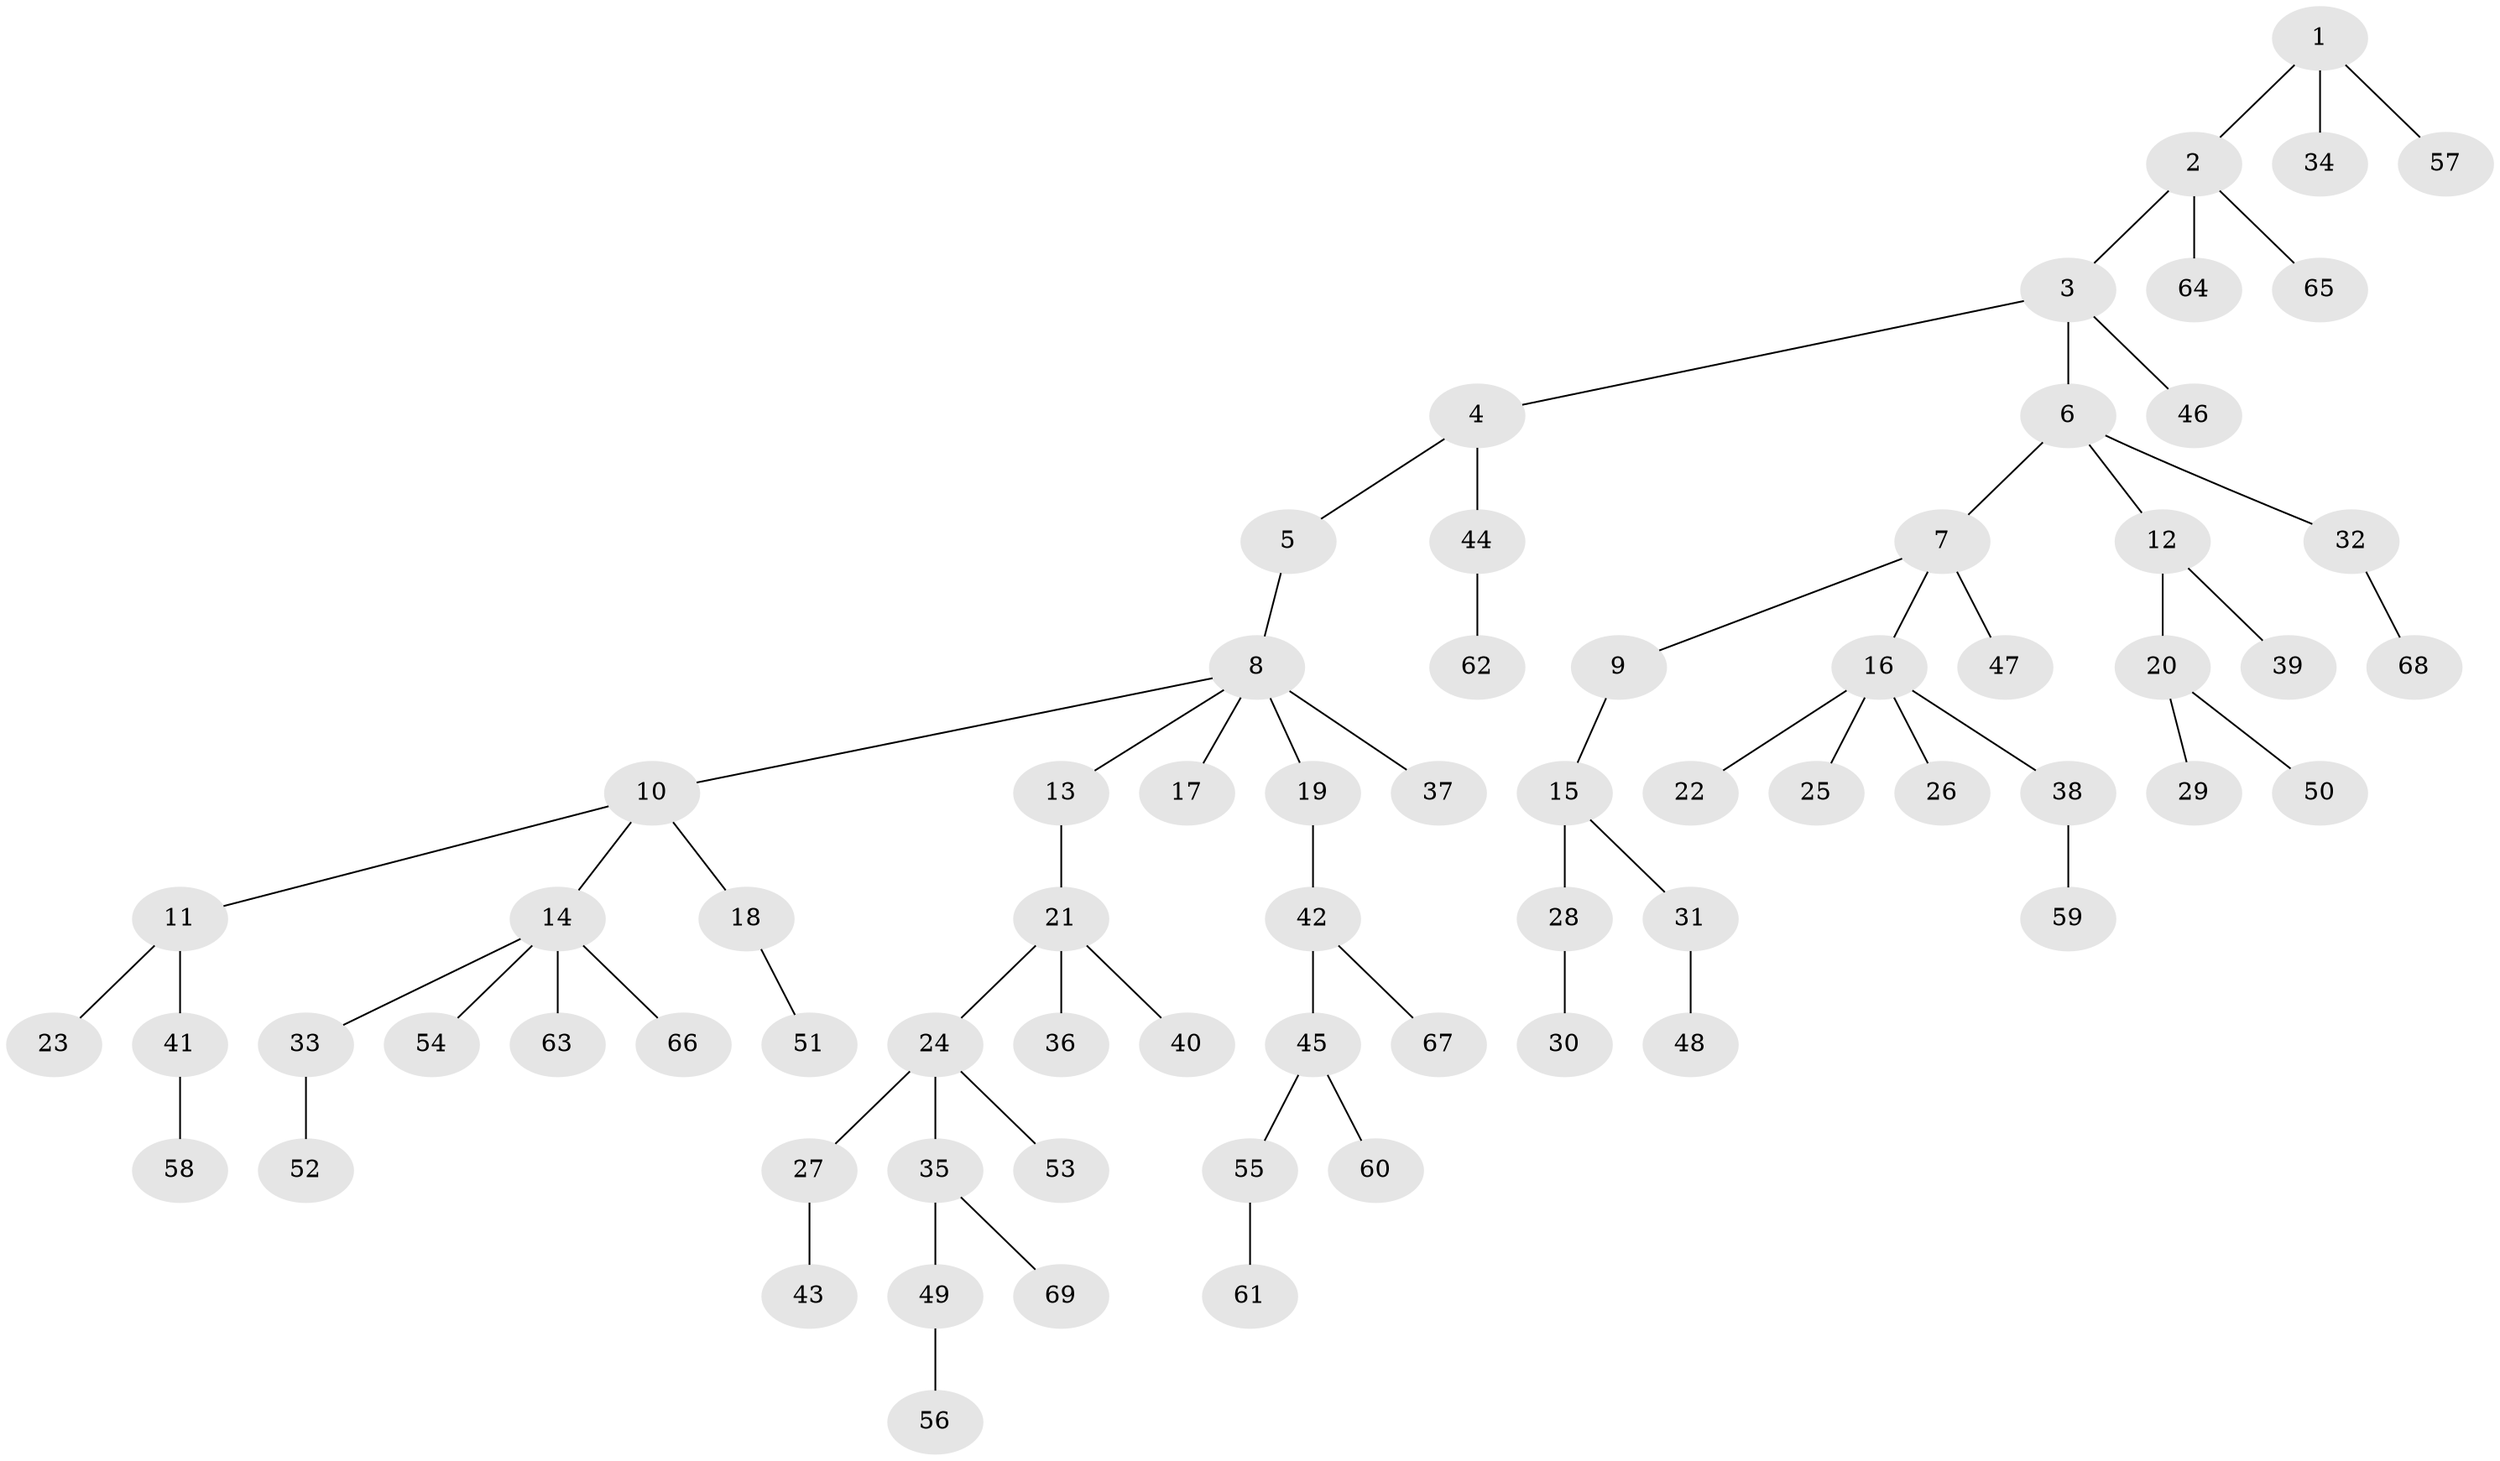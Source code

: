 // coarse degree distribution, {2: 0.08, 6: 0.04, 9: 0.04, 3: 0.08, 5: 0.04, 1: 0.72}
// Generated by graph-tools (version 1.1) at 2025/19/03/04/25 18:19:15]
// undirected, 69 vertices, 68 edges
graph export_dot {
graph [start="1"]
  node [color=gray90,style=filled];
  1;
  2;
  3;
  4;
  5;
  6;
  7;
  8;
  9;
  10;
  11;
  12;
  13;
  14;
  15;
  16;
  17;
  18;
  19;
  20;
  21;
  22;
  23;
  24;
  25;
  26;
  27;
  28;
  29;
  30;
  31;
  32;
  33;
  34;
  35;
  36;
  37;
  38;
  39;
  40;
  41;
  42;
  43;
  44;
  45;
  46;
  47;
  48;
  49;
  50;
  51;
  52;
  53;
  54;
  55;
  56;
  57;
  58;
  59;
  60;
  61;
  62;
  63;
  64;
  65;
  66;
  67;
  68;
  69;
  1 -- 2;
  1 -- 34;
  1 -- 57;
  2 -- 3;
  2 -- 64;
  2 -- 65;
  3 -- 4;
  3 -- 6;
  3 -- 46;
  4 -- 5;
  4 -- 44;
  5 -- 8;
  6 -- 7;
  6 -- 12;
  6 -- 32;
  7 -- 9;
  7 -- 16;
  7 -- 47;
  8 -- 10;
  8 -- 13;
  8 -- 17;
  8 -- 19;
  8 -- 37;
  9 -- 15;
  10 -- 11;
  10 -- 14;
  10 -- 18;
  11 -- 23;
  11 -- 41;
  12 -- 20;
  12 -- 39;
  13 -- 21;
  14 -- 33;
  14 -- 54;
  14 -- 63;
  14 -- 66;
  15 -- 28;
  15 -- 31;
  16 -- 22;
  16 -- 25;
  16 -- 26;
  16 -- 38;
  18 -- 51;
  19 -- 42;
  20 -- 29;
  20 -- 50;
  21 -- 24;
  21 -- 36;
  21 -- 40;
  24 -- 27;
  24 -- 35;
  24 -- 53;
  27 -- 43;
  28 -- 30;
  31 -- 48;
  32 -- 68;
  33 -- 52;
  35 -- 49;
  35 -- 69;
  38 -- 59;
  41 -- 58;
  42 -- 45;
  42 -- 67;
  44 -- 62;
  45 -- 55;
  45 -- 60;
  49 -- 56;
  55 -- 61;
}

